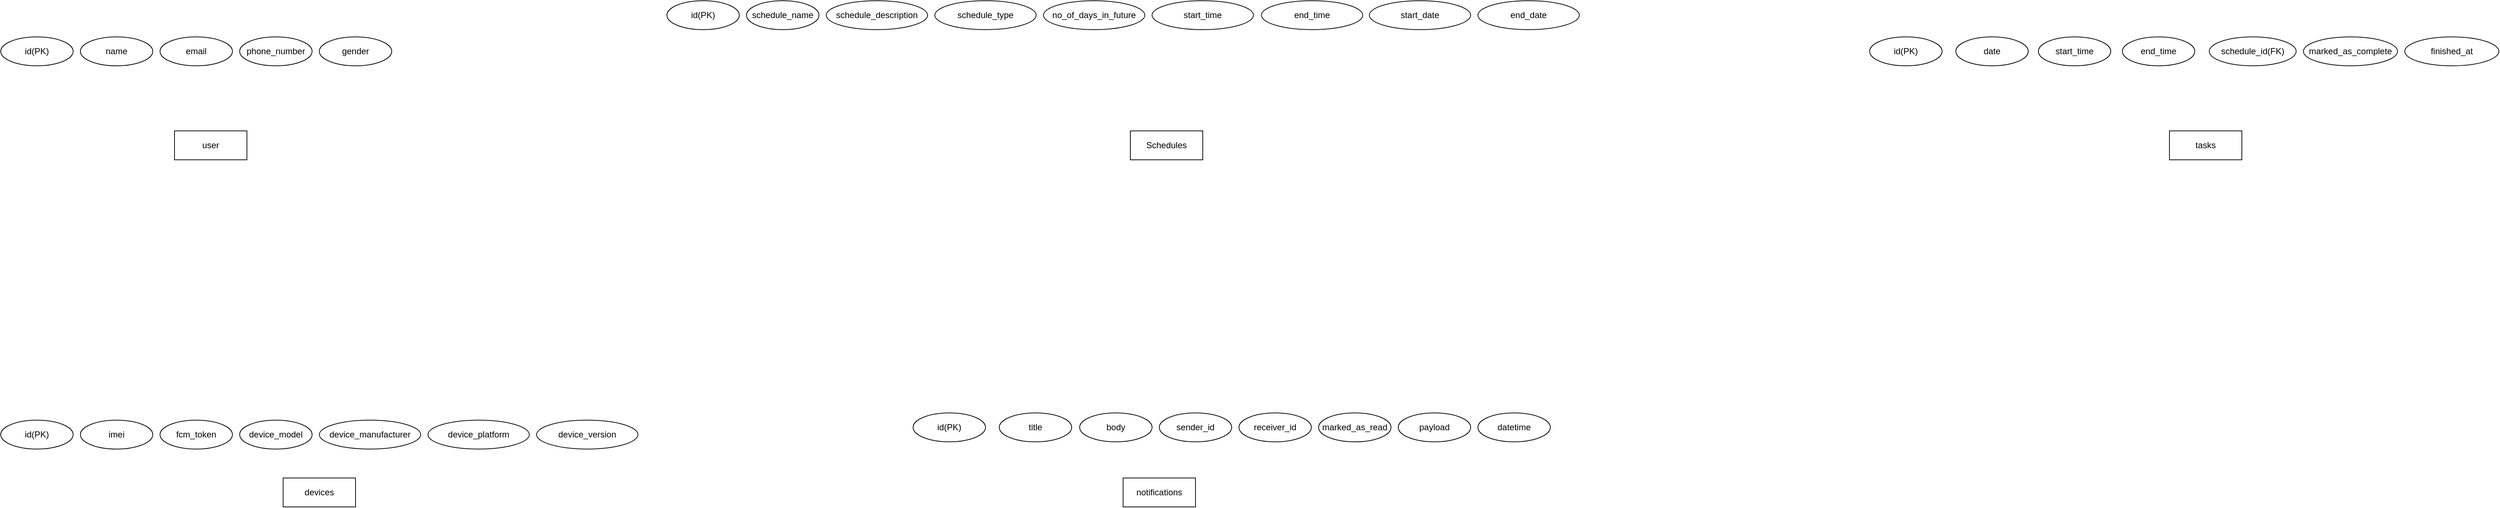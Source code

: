 <mxfile version="20.2.3" type="google"><diagram id="ieTavvDHlhhy5B5234J8" name="Page-1"><mxGraphModel grid="1" page="1" gridSize="10" guides="1" tooltips="1" connect="1" arrows="1" fold="1" pageScale="1" pageWidth="827" pageHeight="1169" math="0" shadow="0"><root><mxCell id="0"/><mxCell id="1" parent="0"/><mxCell id="a-ScxgrRT2rUBWg483L5-36" value="Schedules" style="whiteSpace=wrap;html=1;align=center;" vertex="1" parent="1"><mxGeometry x="1460" y="330" width="100" height="40" as="geometry"/></mxCell><mxCell id="a-ScxgrRT2rUBWg483L5-37" value="id(PK)" style="ellipse;whiteSpace=wrap;html=1;align=center;" vertex="1" parent="1"><mxGeometry x="820" y="150" width="100" height="40" as="geometry"/></mxCell><mxCell id="a-ScxgrRT2rUBWg483L5-39" value="schedule_name" style="ellipse;whiteSpace=wrap;html=1;align=center;" vertex="1" parent="1"><mxGeometry x="930" y="150" width="100" height="40" as="geometry"/></mxCell><mxCell id="a-ScxgrRT2rUBWg483L5-41" value="schedule_description" style="ellipse;whiteSpace=wrap;html=1;align=center;" vertex="1" parent="1"><mxGeometry x="1040" y="150" width="140" height="40" as="geometry"/></mxCell><mxCell id="a-ScxgrRT2rUBWg483L5-42" value="schedule_type" style="ellipse;whiteSpace=wrap;html=1;align=center;" vertex="1" parent="1"><mxGeometry x="1190" y="150" width="140" height="40" as="geometry"/></mxCell><mxCell id="a-ScxgrRT2rUBWg483L5-45" value="no_of_days_in_future" style="ellipse;whiteSpace=wrap;html=1;align=center;" vertex="1" parent="1"><mxGeometry x="1340" y="150" width="140" height="40" as="geometry"/></mxCell><mxCell id="a-ScxgrRT2rUBWg483L5-46" value="start_date" style="ellipse;whiteSpace=wrap;html=1;align=center;" vertex="1" parent="1"><mxGeometry x="1790" y="150" width="140" height="40" as="geometry"/></mxCell><mxCell id="a-ScxgrRT2rUBWg483L5-47" value="end_date" style="ellipse;whiteSpace=wrap;html=1;align=center;" vertex="1" parent="1"><mxGeometry x="1940" y="150" width="140" height="40" as="geometry"/></mxCell><mxCell id="a-ScxgrRT2rUBWg483L5-48" value="start_time" style="ellipse;whiteSpace=wrap;html=1;align=center;" vertex="1" parent="1"><mxGeometry x="1490" y="150" width="140" height="40" as="geometry"/></mxCell><mxCell id="a-ScxgrRT2rUBWg483L5-49" value="end_time" style="ellipse;whiteSpace=wrap;html=1;align=center;" vertex="1" parent="1"><mxGeometry x="1641" y="150" width="140" height="40" as="geometry"/></mxCell><mxCell id="a-ScxgrRT2rUBWg483L5-63" value="tasks" style="whiteSpace=wrap;html=1;align=center;" vertex="1" parent="1"><mxGeometry x="2895" y="330" width="100" height="40" as="geometry"/></mxCell><mxCell id="a-ScxgrRT2rUBWg483L5-64" value="id(PK)" style="ellipse;whiteSpace=wrap;html=1;align=center;" vertex="1" parent="1"><mxGeometry x="2481" y="200" width="100" height="40" as="geometry"/></mxCell><mxCell id="a-ScxgrRT2rUBWg483L5-65" value="date" style="ellipse;whiteSpace=wrap;html=1;align=center;" vertex="1" parent="1"><mxGeometry x="2600" y="200" width="100" height="40" as="geometry"/></mxCell><mxCell id="a-ScxgrRT2rUBWg483L5-66" value="start_time" style="ellipse;whiteSpace=wrap;html=1;align=center;" vertex="1" parent="1"><mxGeometry x="2714" y="200" width="100" height="40" as="geometry"/></mxCell><mxCell id="a-ScxgrRT2rUBWg483L5-67" value="end_time" style="ellipse;whiteSpace=wrap;html=1;align=center;" vertex="1" parent="1"><mxGeometry x="2830" y="200" width="100" height="40" as="geometry"/></mxCell><mxCell id="a-ScxgrRT2rUBWg483L5-68" value="schedule_id(FK)" style="ellipse;whiteSpace=wrap;html=1;align=center;" vertex="1" parent="1"><mxGeometry x="2950" y="200" width="120" height="40" as="geometry"/></mxCell><mxCell id="a-ScxgrRT2rUBWg483L5-69" value="user" style="whiteSpace=wrap;html=1;align=center;" vertex="1" parent="1"><mxGeometry x="140" y="330" width="100" height="40" as="geometry"/></mxCell><mxCell id="a-ScxgrRT2rUBWg483L5-70" value="id(PK)" style="ellipse;whiteSpace=wrap;html=1;align=center;" vertex="1" parent="1"><mxGeometry x="-100" y="200" width="100" height="40" as="geometry"/></mxCell><mxCell id="a-ScxgrRT2rUBWg483L5-71" value="name" style="ellipse;whiteSpace=wrap;html=1;align=center;" vertex="1" parent="1"><mxGeometry x="10" y="200" width="100" height="40" as="geometry"/></mxCell><mxCell id="a-ScxgrRT2rUBWg483L5-72" value="email" style="ellipse;whiteSpace=wrap;html=1;align=center;" vertex="1" parent="1"><mxGeometry x="120" y="200" width="100" height="40" as="geometry"/></mxCell><mxCell id="a-ScxgrRT2rUBWg483L5-73" value="phone_number" style="ellipse;whiteSpace=wrap;html=1;align=center;" vertex="1" parent="1"><mxGeometry x="230" y="200" width="100" height="40" as="geometry"/></mxCell><mxCell id="a-ScxgrRT2rUBWg483L5-74" value="gender" style="ellipse;whiteSpace=wrap;html=1;align=center;" vertex="1" parent="1"><mxGeometry x="340" y="200" width="100" height="40" as="geometry"/></mxCell><mxCell id="a-ScxgrRT2rUBWg483L5-76" value="devices" style="whiteSpace=wrap;html=1;align=center;" vertex="1" parent="1"><mxGeometry x="290" y="810" width="100" height="40" as="geometry"/></mxCell><mxCell id="a-ScxgrRT2rUBWg483L5-77" value="id(PK)" style="ellipse;whiteSpace=wrap;html=1;align=center;" vertex="1" parent="1"><mxGeometry x="-100" y="730" width="100" height="40" as="geometry"/></mxCell><mxCell id="a-ScxgrRT2rUBWg483L5-78" value="imei" style="ellipse;whiteSpace=wrap;html=1;align=center;" vertex="1" parent="1"><mxGeometry x="10" y="730" width="100" height="40" as="geometry"/></mxCell><mxCell id="a-ScxgrRT2rUBWg483L5-79" value="fcm_token" style="ellipse;whiteSpace=wrap;html=1;align=center;" vertex="1" parent="1"><mxGeometry x="120" y="730" width="100" height="40" as="geometry"/></mxCell><mxCell id="a-ScxgrRT2rUBWg483L5-80" value="device_model" style="ellipse;whiteSpace=wrap;html=1;align=center;" vertex="1" parent="1"><mxGeometry x="230" y="730" width="100" height="40" as="geometry"/></mxCell><mxCell id="a-ScxgrRT2rUBWg483L5-81" value="device_manufacturer" style="ellipse;whiteSpace=wrap;html=1;align=center;" vertex="1" parent="1"><mxGeometry x="340" y="730" width="140" height="40" as="geometry"/></mxCell><mxCell id="a-ScxgrRT2rUBWg483L5-82" value="device_platform" style="ellipse;whiteSpace=wrap;html=1;align=center;" vertex="1" parent="1"><mxGeometry x="490" y="730" width="140" height="40" as="geometry"/></mxCell><mxCell id="a-ScxgrRT2rUBWg483L5-83" value="device_version" style="ellipse;whiteSpace=wrap;html=1;align=center;" vertex="1" parent="1"><mxGeometry x="640" y="730" width="140" height="40" as="geometry"/></mxCell><mxCell id="a-ScxgrRT2rUBWg483L5-84" value="notifications" style="whiteSpace=wrap;html=1;align=center;" vertex="1" parent="1"><mxGeometry x="1450" y="810" width="100" height="40" as="geometry"/></mxCell><mxCell id="a-ScxgrRT2rUBWg483L5-85" value="id(PK)" style="ellipse;whiteSpace=wrap;html=1;align=center;" vertex="1" parent="1"><mxGeometry x="1160" y="720" width="100" height="40" as="geometry"/></mxCell><mxCell id="a-ScxgrRT2rUBWg483L5-86" value="title" style="ellipse;whiteSpace=wrap;html=1;align=center;" vertex="1" parent="1"><mxGeometry x="1279" y="720" width="100" height="40" as="geometry"/></mxCell><mxCell id="a-ScxgrRT2rUBWg483L5-87" value="body" style="ellipse;whiteSpace=wrap;html=1;align=center;" vertex="1" parent="1"><mxGeometry x="1390" y="720" width="100" height="40" as="geometry"/></mxCell><mxCell id="a-ScxgrRT2rUBWg483L5-88" value="sender_id" style="ellipse;whiteSpace=wrap;html=1;align=center;" vertex="1" parent="1"><mxGeometry x="1500" y="720" width="100" height="40" as="geometry"/></mxCell><mxCell id="a-ScxgrRT2rUBWg483L5-89" value="receiver_id" style="ellipse;whiteSpace=wrap;html=1;align=center;" vertex="1" parent="1"><mxGeometry x="1610" y="720" width="100" height="40" as="geometry"/></mxCell><mxCell id="a-ScxgrRT2rUBWg483L5-90" value="marked_as_read" style="ellipse;whiteSpace=wrap;html=1;align=center;" vertex="1" parent="1"><mxGeometry x="1720" y="720" width="100" height="40" as="geometry"/></mxCell><mxCell id="a-ScxgrRT2rUBWg483L5-91" value="payload" style="ellipse;whiteSpace=wrap;html=1;align=center;" vertex="1" parent="1"><mxGeometry x="1830" y="720" width="100" height="40" as="geometry"/></mxCell><mxCell id="a-ScxgrRT2rUBWg483L5-92" value="datetime" style="ellipse;whiteSpace=wrap;html=1;align=center;" vertex="1" parent="1"><mxGeometry x="1940" y="720" width="100" height="40" as="geometry"/></mxCell><mxCell id="a-ScxgrRT2rUBWg483L5-93" value="marked_as_complete" style="ellipse;whiteSpace=wrap;html=1;align=center;" vertex="1" parent="1"><mxGeometry x="3080" y="200" width="130" height="40" as="geometry"/></mxCell><mxCell id="a-ScxgrRT2rUBWg483L5-94" value="finished_at" style="ellipse;whiteSpace=wrap;html=1;align=center;" vertex="1" parent="1"><mxGeometry x="3220" y="200" width="130" height="40" as="geometry"/></mxCell></root></mxGraphModel></diagram></mxfile>